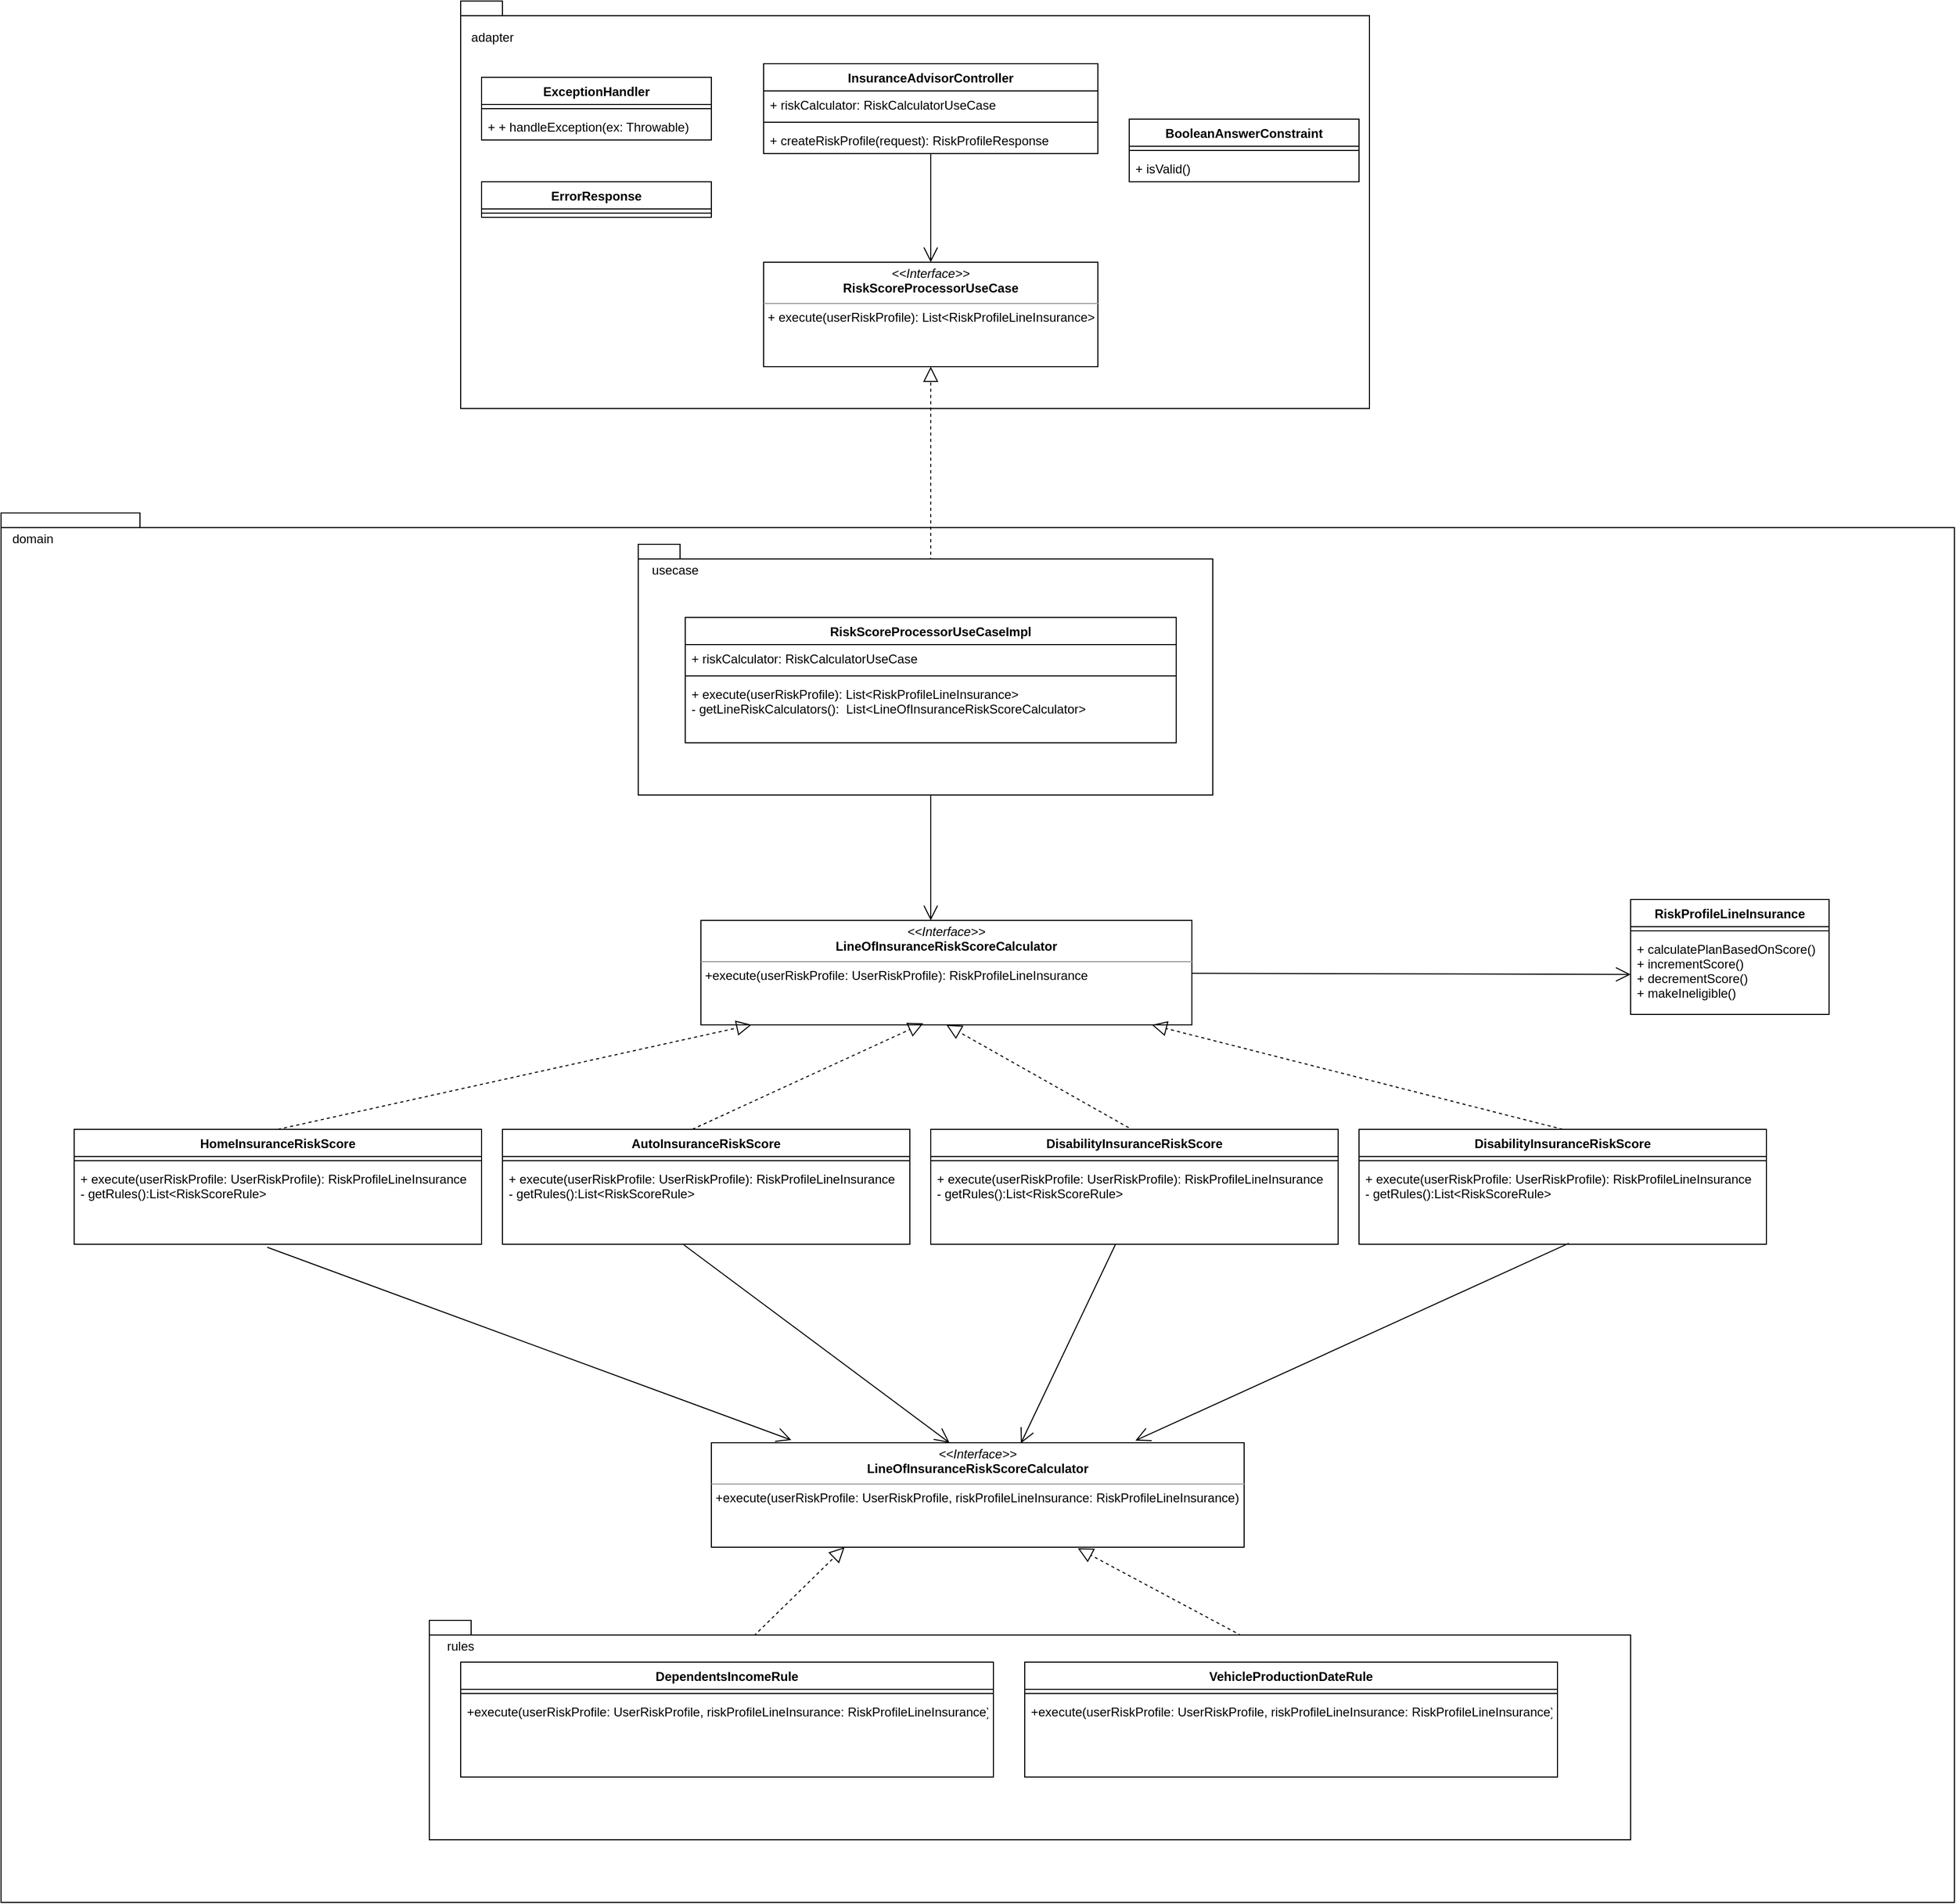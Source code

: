 <mxfile version="20.2.0" type="github">
  <diagram id="SVKXSChUIAAmM2R3LEYZ" name="Page-1">
    <mxGraphModel dx="3297" dy="2129" grid="1" gridSize="10" guides="1" tooltips="1" connect="1" arrows="1" fold="1" page="1" pageScale="1" pageWidth="850" pageHeight="1100" math="0" shadow="0">
      <root>
        <mxCell id="0" />
        <mxCell id="1" parent="0" />
        <mxCell id="6InDdCLGvUVwwbw9M51u-63" value="" style="group" parent="1" connectable="0" vertex="1">
          <mxGeometry x="-70" y="-20" width="870" height="390" as="geometry" />
        </mxCell>
        <mxCell id="6InDdCLGvUVwwbw9M51u-48" value="" style="shape=folder;fontStyle=1;spacingTop=10;tabWidth=40;tabHeight=14;tabPosition=left;html=1;" parent="6InDdCLGvUVwwbw9M51u-63" vertex="1">
          <mxGeometry width="870" height="390" as="geometry" />
        </mxCell>
        <mxCell id="6InDdCLGvUVwwbw9M51u-49" value="adapter" style="text;html=1;align=center;verticalAlign=middle;resizable=0;points=[];autosize=1;strokeColor=none;fillColor=none;" parent="6InDdCLGvUVwwbw9M51u-63" vertex="1">
          <mxGeometry y="20" width="60" height="30" as="geometry" />
        </mxCell>
        <mxCell id="dkyOJv_qx5CS_OgZHiO7-1" value="InsuranceAdvisorController" style="swimlane;fontStyle=1;align=center;verticalAlign=top;childLayout=stackLayout;horizontal=1;startSize=26;horizontalStack=0;resizeParent=1;resizeParentMax=0;resizeLast=0;collapsible=1;marginBottom=0;" parent="6InDdCLGvUVwwbw9M51u-63" vertex="1">
          <mxGeometry x="290" y="60" width="320" height="86" as="geometry">
            <mxRectangle x="220" y="40" width="200" height="30" as="alternateBounds" />
          </mxGeometry>
        </mxCell>
        <mxCell id="dkyOJv_qx5CS_OgZHiO7-2" value="+ riskCalculator: RiskCalculatorUseCase" style="text;strokeColor=none;fillColor=none;align=left;verticalAlign=top;spacingLeft=4;spacingRight=4;overflow=hidden;rotatable=0;points=[[0,0.5],[1,0.5]];portConstraint=eastwest;" parent="dkyOJv_qx5CS_OgZHiO7-1" vertex="1">
          <mxGeometry y="26" width="320" height="26" as="geometry" />
        </mxCell>
        <mxCell id="dkyOJv_qx5CS_OgZHiO7-3" value="" style="line;strokeWidth=1;fillColor=none;align=left;verticalAlign=middle;spacingTop=-1;spacingLeft=3;spacingRight=3;rotatable=0;labelPosition=right;points=[];portConstraint=eastwest;" parent="dkyOJv_qx5CS_OgZHiO7-1" vertex="1">
          <mxGeometry y="52" width="320" height="8" as="geometry" />
        </mxCell>
        <mxCell id="dkyOJv_qx5CS_OgZHiO7-4" value="+ createRiskProfile(request): RiskProfileResponse" style="text;strokeColor=none;fillColor=none;align=left;verticalAlign=top;spacingLeft=4;spacingRight=4;overflow=hidden;rotatable=0;points=[[0,0.5],[1,0.5]];portConstraint=eastwest;" parent="dkyOJv_qx5CS_OgZHiO7-1" vertex="1">
          <mxGeometry y="60" width="320" height="26" as="geometry" />
        </mxCell>
        <mxCell id="dkyOJv_qx5CS_OgZHiO7-5" value="" style="endArrow=open;endFill=1;endSize=12;html=1;rounded=0;entryX=0.5;entryY=0;entryDx=0;entryDy=0;" parent="6InDdCLGvUVwwbw9M51u-63" source="dkyOJv_qx5CS_OgZHiO7-4" target="dkyOJv_qx5CS_OgZHiO7-10" edge="1">
          <mxGeometry width="160" relative="1" as="geometry">
            <mxPoint x="270" y="260" as="sourcePoint" />
            <mxPoint x="450" y="250" as="targetPoint" />
          </mxGeometry>
        </mxCell>
        <mxCell id="dkyOJv_qx5CS_OgZHiO7-10" value="&lt;p style=&quot;margin:0px;margin-top:4px;text-align:center;&quot;&gt;&lt;i&gt;&amp;lt;&amp;lt;Interface&amp;gt;&amp;gt;&lt;/i&gt;&lt;br&gt;&lt;b&gt;RiskScoreProcessorUseCase&lt;/b&gt;&lt;br&gt;&lt;/p&gt;&lt;hr size=&quot;1&quot;&gt;&lt;p style=&quot;margin:0px;margin-left:4px;&quot;&gt;&lt;/p&gt;&lt;p style=&quot;margin:0px;margin-left:4px;&quot;&gt;+ execute(userRiskProfile): List&amp;lt;RiskProfileLineInsurance&amp;gt;&lt;br&gt;&lt;br&gt;&lt;/p&gt;" style="verticalAlign=top;align=left;overflow=fill;fontSize=12;fontFamily=Helvetica;html=1;" parent="6InDdCLGvUVwwbw9M51u-63" vertex="1">
          <mxGeometry x="290" y="250" width="320" height="100" as="geometry" />
        </mxCell>
        <mxCell id="6InDdCLGvUVwwbw9M51u-52" value="ExceptionHandler" style="swimlane;fontStyle=1;align=center;verticalAlign=top;childLayout=stackLayout;horizontal=1;startSize=26;horizontalStack=0;resizeParent=1;resizeParentMax=0;resizeLast=0;collapsible=1;marginBottom=0;" parent="6InDdCLGvUVwwbw9M51u-63" vertex="1">
          <mxGeometry x="20" y="73" width="220" height="60" as="geometry">
            <mxRectangle x="220" y="40" width="200" height="30" as="alternateBounds" />
          </mxGeometry>
        </mxCell>
        <mxCell id="6InDdCLGvUVwwbw9M51u-54" value="" style="line;strokeWidth=1;fillColor=none;align=left;verticalAlign=middle;spacingTop=-1;spacingLeft=3;spacingRight=3;rotatable=0;labelPosition=right;points=[];portConstraint=eastwest;" parent="6InDdCLGvUVwwbw9M51u-52" vertex="1">
          <mxGeometry y="26" width="220" height="8" as="geometry" />
        </mxCell>
        <mxCell id="6InDdCLGvUVwwbw9M51u-55" value="+ + handleException(ex: Throwable)" style="text;strokeColor=none;fillColor=none;align=left;verticalAlign=top;spacingLeft=4;spacingRight=4;overflow=hidden;rotatable=0;points=[[0,0.5],[1,0.5]];portConstraint=eastwest;" parent="6InDdCLGvUVwwbw9M51u-52" vertex="1">
          <mxGeometry y="34" width="220" height="26" as="geometry" />
        </mxCell>
        <mxCell id="6InDdCLGvUVwwbw9M51u-56" value="ErrorResponse" style="swimlane;fontStyle=1;align=center;verticalAlign=top;childLayout=stackLayout;horizontal=1;startSize=26;horizontalStack=0;resizeParent=1;resizeParentMax=0;resizeLast=0;collapsible=1;marginBottom=0;" parent="6InDdCLGvUVwwbw9M51u-63" vertex="1">
          <mxGeometry x="20" y="173" width="220" height="34" as="geometry">
            <mxRectangle x="220" y="40" width="200" height="30" as="alternateBounds" />
          </mxGeometry>
        </mxCell>
        <mxCell id="6InDdCLGvUVwwbw9M51u-57" value="" style="line;strokeWidth=1;fillColor=none;align=left;verticalAlign=middle;spacingTop=-1;spacingLeft=3;spacingRight=3;rotatable=0;labelPosition=right;points=[];portConstraint=eastwest;" parent="6InDdCLGvUVwwbw9M51u-56" vertex="1">
          <mxGeometry y="26" width="220" height="8" as="geometry" />
        </mxCell>
        <mxCell id="6InDdCLGvUVwwbw9M51u-59" value="BooleanAnswerConstraint" style="swimlane;fontStyle=1;align=center;verticalAlign=top;childLayout=stackLayout;horizontal=1;startSize=26;horizontalStack=0;resizeParent=1;resizeParentMax=0;resizeLast=0;collapsible=1;marginBottom=0;" parent="6InDdCLGvUVwwbw9M51u-63" vertex="1">
          <mxGeometry x="640" y="113" width="220" height="60" as="geometry">
            <mxRectangle x="220" y="40" width="200" height="30" as="alternateBounds" />
          </mxGeometry>
        </mxCell>
        <mxCell id="6InDdCLGvUVwwbw9M51u-60" value="" style="line;strokeWidth=1;fillColor=none;align=left;verticalAlign=middle;spacingTop=-1;spacingLeft=3;spacingRight=3;rotatable=0;labelPosition=right;points=[];portConstraint=eastwest;" parent="6InDdCLGvUVwwbw9M51u-59" vertex="1">
          <mxGeometry y="26" width="220" height="8" as="geometry" />
        </mxCell>
        <mxCell id="6InDdCLGvUVwwbw9M51u-61" value="+ isValid()" style="text;strokeColor=none;fillColor=none;align=left;verticalAlign=top;spacingLeft=4;spacingRight=4;overflow=hidden;rotatable=0;points=[[0,0.5],[1,0.5]];portConstraint=eastwest;" parent="6InDdCLGvUVwwbw9M51u-59" vertex="1">
          <mxGeometry y="34" width="220" height="26" as="geometry" />
        </mxCell>
        <mxCell id="6InDdCLGvUVwwbw9M51u-86" value="" style="shape=folder;fontStyle=1;spacingTop=10;tabWidth=40;tabHeight=14;tabPosition=left;html=1;" parent="1" vertex="1">
          <mxGeometry x="-510" y="470" width="1870" height="1330" as="geometry" />
        </mxCell>
        <mxCell id="6InDdCLGvUVwwbw9M51u-9" value="" style="endArrow=open;endFill=1;endSize=12;html=1;rounded=0;" parent="1" source="6InDdCLGvUVwwbw9M51u-7" edge="1">
          <mxGeometry width="160" relative="1" as="geometry">
            <mxPoint x="340" y="820" as="sourcePoint" />
            <mxPoint x="380" y="860" as="targetPoint" />
          </mxGeometry>
        </mxCell>
        <mxCell id="6InDdCLGvUVwwbw9M51u-10" value="&lt;p style=&quot;margin:0px;margin-top:4px;text-align:center;&quot;&gt;&lt;i&gt;&amp;lt;&amp;lt;Interface&amp;gt;&amp;gt;&lt;/i&gt;&lt;br&gt;&lt;b&gt;LineOfInsuranceRiskScoreCalculator&lt;/b&gt;&lt;br&gt;&lt;/p&gt;&lt;hr size=&quot;1&quot;&gt;&lt;p style=&quot;margin:0px;margin-left:4px;&quot;&gt;&lt;/p&gt;&lt;p style=&quot;margin:0px;margin-left:4px;&quot;&gt;+execute(userRiskProfile: UserRiskProfile): RiskProfileLineInsurance&lt;/p&gt;" style="verticalAlign=top;align=left;overflow=fill;fontSize=12;fontFamily=Helvetica;html=1;" parent="1" vertex="1">
          <mxGeometry x="160" y="860" width="470" height="100" as="geometry" />
        </mxCell>
        <mxCell id="6InDdCLGvUVwwbw9M51u-11" value="" style="endArrow=block;dashed=1;endFill=0;endSize=12;html=1;rounded=0;entryX=0.453;entryY=0.985;entryDx=0;entryDy=0;entryPerimeter=0;exitX=0.466;exitY=0;exitDx=0;exitDy=0;exitPerimeter=0;" parent="1" source="6InDdCLGvUVwwbw9M51u-12" target="6InDdCLGvUVwwbw9M51u-10" edge="1">
          <mxGeometry width="160" relative="1" as="geometry">
            <mxPoint x="120" y="1110" as="sourcePoint" />
            <mxPoint x="280" y="1110" as="targetPoint" />
          </mxGeometry>
        </mxCell>
        <mxCell id="6InDdCLGvUVwwbw9M51u-12" value="AutoInsuranceRiskScore" style="swimlane;fontStyle=1;align=center;verticalAlign=top;childLayout=stackLayout;horizontal=1;startSize=26;horizontalStack=0;resizeParent=1;resizeParentMax=0;resizeLast=0;collapsible=1;marginBottom=0;" parent="1" vertex="1">
          <mxGeometry x="-30" y="1060" width="390" height="110" as="geometry">
            <mxRectangle x="220" y="40" width="200" height="30" as="alternateBounds" />
          </mxGeometry>
        </mxCell>
        <mxCell id="6InDdCLGvUVwwbw9M51u-14" value="" style="line;strokeWidth=1;fillColor=none;align=left;verticalAlign=middle;spacingTop=-1;spacingLeft=3;spacingRight=3;rotatable=0;labelPosition=right;points=[];portConstraint=eastwest;" parent="6InDdCLGvUVwwbw9M51u-12" vertex="1">
          <mxGeometry y="26" width="390" height="8" as="geometry" />
        </mxCell>
        <mxCell id="6InDdCLGvUVwwbw9M51u-15" value="+ execute(userRiskProfile: UserRiskProfile): RiskProfileLineInsurance&#xa;- getRules():List&lt;RiskScoreRule&gt;" style="text;strokeColor=none;fillColor=none;align=left;verticalAlign=top;spacingLeft=4;spacingRight=4;overflow=hidden;rotatable=0;points=[[0,0.5],[1,0.5]];portConstraint=eastwest;" parent="6InDdCLGvUVwwbw9M51u-12" vertex="1">
          <mxGeometry y="34" width="390" height="76" as="geometry" />
        </mxCell>
        <mxCell id="6InDdCLGvUVwwbw9M51u-16" value="DisabilityInsuranceRiskScore" style="swimlane;fontStyle=1;align=center;verticalAlign=top;childLayout=stackLayout;horizontal=1;startSize=26;horizontalStack=0;resizeParent=1;resizeParentMax=0;resizeLast=0;collapsible=1;marginBottom=0;" parent="1" vertex="1">
          <mxGeometry x="380" y="1060" width="390" height="110" as="geometry">
            <mxRectangle x="220" y="40" width="200" height="30" as="alternateBounds" />
          </mxGeometry>
        </mxCell>
        <mxCell id="6InDdCLGvUVwwbw9M51u-17" value="" style="line;strokeWidth=1;fillColor=none;align=left;verticalAlign=middle;spacingTop=-1;spacingLeft=3;spacingRight=3;rotatable=0;labelPosition=right;points=[];portConstraint=eastwest;" parent="6InDdCLGvUVwwbw9M51u-16" vertex="1">
          <mxGeometry y="26" width="390" height="8" as="geometry" />
        </mxCell>
        <mxCell id="6InDdCLGvUVwwbw9M51u-18" value="+ execute(userRiskProfile: UserRiskProfile): RiskProfileLineInsurance&#xa;- getRules():List&lt;RiskScoreRule&gt;" style="text;strokeColor=none;fillColor=none;align=left;verticalAlign=top;spacingLeft=4;spacingRight=4;overflow=hidden;rotatable=0;points=[[0,0.5],[1,0.5]];portConstraint=eastwest;" parent="6InDdCLGvUVwwbw9M51u-16" vertex="1">
          <mxGeometry y="34" width="390" height="76" as="geometry" />
        </mxCell>
        <mxCell id="6InDdCLGvUVwwbw9M51u-19" value="" style="endArrow=block;dashed=1;endFill=0;endSize=12;html=1;rounded=0;entryX=0.5;entryY=1;entryDx=0;entryDy=0;exitX=0.486;exitY=-0.014;exitDx=0;exitDy=0;exitPerimeter=0;" parent="1" source="6InDdCLGvUVwwbw9M51u-16" target="6InDdCLGvUVwwbw9M51u-10" edge="1">
          <mxGeometry width="160" relative="1" as="geometry">
            <mxPoint x="161.74" y="1070" as="sourcePoint" />
            <mxPoint x="224.05" y="970.7" as="targetPoint" />
          </mxGeometry>
        </mxCell>
        <mxCell id="6InDdCLGvUVwwbw9M51u-20" value="HomeInsuranceRiskScore" style="swimlane;fontStyle=1;align=center;verticalAlign=top;childLayout=stackLayout;horizontal=1;startSize=26;horizontalStack=0;resizeParent=1;resizeParentMax=0;resizeLast=0;collapsible=1;marginBottom=0;" parent="1" vertex="1">
          <mxGeometry x="-440" y="1060" width="390" height="110" as="geometry">
            <mxRectangle x="220" y="40" width="200" height="30" as="alternateBounds" />
          </mxGeometry>
        </mxCell>
        <mxCell id="6InDdCLGvUVwwbw9M51u-21" value="" style="line;strokeWidth=1;fillColor=none;align=left;verticalAlign=middle;spacingTop=-1;spacingLeft=3;spacingRight=3;rotatable=0;labelPosition=right;points=[];portConstraint=eastwest;" parent="6InDdCLGvUVwwbw9M51u-20" vertex="1">
          <mxGeometry y="26" width="390" height="8" as="geometry" />
        </mxCell>
        <mxCell id="6InDdCLGvUVwwbw9M51u-22" value="+ execute(userRiskProfile: UserRiskProfile): RiskProfileLineInsurance&#xa;- getRules():List&lt;RiskScoreRule&gt;" style="text;strokeColor=none;fillColor=none;align=left;verticalAlign=top;spacingLeft=4;spacingRight=4;overflow=hidden;rotatable=0;points=[[0,0.5],[1,0.5]];portConstraint=eastwest;" parent="6InDdCLGvUVwwbw9M51u-20" vertex="1">
          <mxGeometry y="34" width="390" height="76" as="geometry" />
        </mxCell>
        <mxCell id="6InDdCLGvUVwwbw9M51u-23" value="" style="endArrow=block;dashed=1;endFill=0;endSize=12;html=1;rounded=0;entryX=0.103;entryY=0.999;entryDx=0;entryDy=0;entryPerimeter=0;exitX=0.5;exitY=0;exitDx=0;exitDy=0;" parent="1" source="6InDdCLGvUVwwbw9M51u-20" target="6InDdCLGvUVwwbw9M51u-10" edge="1">
          <mxGeometry width="160" relative="1" as="geometry">
            <mxPoint x="161.74" y="1070" as="sourcePoint" />
            <mxPoint x="382.91" y="968.5" as="targetPoint" />
          </mxGeometry>
        </mxCell>
        <mxCell id="6InDdCLGvUVwwbw9M51u-24" value="DisabilityInsuranceRiskScore" style="swimlane;fontStyle=1;align=center;verticalAlign=top;childLayout=stackLayout;horizontal=1;startSize=26;horizontalStack=0;resizeParent=1;resizeParentMax=0;resizeLast=0;collapsible=1;marginBottom=0;" parent="1" vertex="1">
          <mxGeometry x="790" y="1060" width="390" height="110" as="geometry">
            <mxRectangle x="220" y="40" width="200" height="30" as="alternateBounds" />
          </mxGeometry>
        </mxCell>
        <mxCell id="6InDdCLGvUVwwbw9M51u-25" value="" style="line;strokeWidth=1;fillColor=none;align=left;verticalAlign=middle;spacingTop=-1;spacingLeft=3;spacingRight=3;rotatable=0;labelPosition=right;points=[];portConstraint=eastwest;" parent="6InDdCLGvUVwwbw9M51u-24" vertex="1">
          <mxGeometry y="26" width="390" height="8" as="geometry" />
        </mxCell>
        <mxCell id="6InDdCLGvUVwwbw9M51u-26" value="+ execute(userRiskProfile: UserRiskProfile): RiskProfileLineInsurance&#xa;- getRules():List&lt;RiskScoreRule&gt;" style="text;strokeColor=none;fillColor=none;align=left;verticalAlign=top;spacingLeft=4;spacingRight=4;overflow=hidden;rotatable=0;points=[[0,0.5],[1,0.5]];portConstraint=eastwest;" parent="6InDdCLGvUVwwbw9M51u-24" vertex="1">
          <mxGeometry y="34" width="390" height="76" as="geometry" />
        </mxCell>
        <mxCell id="6InDdCLGvUVwwbw9M51u-27" value="" style="endArrow=block;dashed=1;endFill=0;endSize=12;html=1;rounded=0;exitX=0.5;exitY=0;exitDx=0;exitDy=0;" parent="1" source="6InDdCLGvUVwwbw9M51u-24" target="6InDdCLGvUVwwbw9M51u-10" edge="1">
          <mxGeometry width="160" relative="1" as="geometry">
            <mxPoint x="579.54" y="1068.46" as="sourcePoint" />
            <mxPoint x="405" y="970" as="targetPoint" />
          </mxGeometry>
        </mxCell>
        <mxCell id="6InDdCLGvUVwwbw9M51u-31" value="" style="endArrow=open;endFill=1;endSize=12;html=1;rounded=0;exitX=0.474;exitY=1.038;exitDx=0;exitDy=0;exitPerimeter=0;entryX=0.15;entryY=-0.026;entryDx=0;entryDy=0;entryPerimeter=0;" parent="1" source="6InDdCLGvUVwwbw9M51u-22" target="6InDdCLGvUVwwbw9M51u-35" edge="1">
          <mxGeometry width="160" relative="1" as="geometry">
            <mxPoint x="-90" y="1290" as="sourcePoint" />
            <mxPoint x="269.786" y="1360" as="targetPoint" />
          </mxGeometry>
        </mxCell>
        <mxCell id="6InDdCLGvUVwwbw9M51u-32" value="" style="endArrow=open;endFill=1;endSize=12;html=1;rounded=0;entryX=0.447;entryY=0;entryDx=0;entryDy=0;exitX=0.445;exitY=1.007;exitDx=0;exitDy=0;exitPerimeter=0;entryPerimeter=0;" parent="1" source="6InDdCLGvUVwwbw9M51u-15" target="6InDdCLGvUVwwbw9M51u-35" edge="1">
          <mxGeometry width="160" relative="1" as="geometry">
            <mxPoint x="-245.14" y="1182.888" as="sourcePoint" />
            <mxPoint x="400.82" y="1359.072" as="targetPoint" />
          </mxGeometry>
        </mxCell>
        <mxCell id="6InDdCLGvUVwwbw9M51u-33" value="" style="endArrow=open;endFill=1;endSize=12;html=1;rounded=0;entryX=0.581;entryY=0.005;entryDx=0;entryDy=0;entryPerimeter=0;" parent="1" source="6InDdCLGvUVwwbw9M51u-18" target="6InDdCLGvUVwwbw9M51u-35" edge="1">
          <mxGeometry width="160" relative="1" as="geometry">
            <mxPoint x="153.55" y="1180.532" as="sourcePoint" />
            <mxPoint x="461.399" y="1360" as="targetPoint" />
          </mxGeometry>
        </mxCell>
        <mxCell id="6InDdCLGvUVwwbw9M51u-34" value="" style="endArrow=open;endFill=1;endSize=12;html=1;rounded=0;exitX=0.515;exitY=0.988;exitDx=0;exitDy=0;exitPerimeter=0;entryX=0.796;entryY=-0.021;entryDx=0;entryDy=0;entryPerimeter=0;" parent="1" source="6InDdCLGvUVwwbw9M51u-26" target="6InDdCLGvUVwwbw9M51u-35" edge="1">
          <mxGeometry width="160" relative="1" as="geometry">
            <mxPoint x="163.55" y="1190.532" as="sourcePoint" />
            <mxPoint x="562.603" y="1360" as="targetPoint" />
          </mxGeometry>
        </mxCell>
        <mxCell id="6InDdCLGvUVwwbw9M51u-35" value="&lt;p style=&quot;margin:0px;margin-top:4px;text-align:center;&quot;&gt;&lt;i&gt;&amp;lt;&amp;lt;Interface&amp;gt;&amp;gt;&lt;/i&gt;&lt;br&gt;&lt;b&gt;LineOfInsuranceRiskScoreCalculator&lt;/b&gt;&lt;br&gt;&lt;/p&gt;&lt;hr size=&quot;1&quot;&gt;&lt;p style=&quot;margin:0px;margin-left:4px;&quot;&gt;&lt;/p&gt;&lt;p style=&quot;margin:0px;margin-left:4px;&quot;&gt;+execute(userRiskProfile: UserRiskProfile, riskProfileLineInsurance: RiskProfileLineInsurance)&lt;/p&gt;" style="verticalAlign=top;align=left;overflow=fill;fontSize=12;fontFamily=Helvetica;html=1;" parent="1" vertex="1">
          <mxGeometry x="170" y="1360" width="510" height="100" as="geometry" />
        </mxCell>
        <mxCell id="6InDdCLGvUVwwbw9M51u-39" value="" style="endArrow=block;dashed=1;endFill=0;endSize=12;html=1;rounded=0;entryX=0.25;entryY=1;entryDx=0;entryDy=0;exitX=0.5;exitY=0;exitDx=0;exitDy=0;" parent="1" source="6InDdCLGvUVwwbw9M51u-36" target="6InDdCLGvUVwwbw9M51u-35" edge="1">
          <mxGeometry width="160" relative="1" as="geometry">
            <mxPoint x="161.74" y="1070" as="sourcePoint" />
            <mxPoint x="382.91" y="968.5" as="targetPoint" />
          </mxGeometry>
        </mxCell>
        <mxCell id="6InDdCLGvUVwwbw9M51u-43" value="" style="endArrow=block;dashed=1;endFill=0;endSize=12;html=1;rounded=0;entryX=0.688;entryY=1.01;entryDx=0;entryDy=0;exitX=0.5;exitY=0;exitDx=0;exitDy=0;entryPerimeter=0;" parent="1" source="6InDdCLGvUVwwbw9M51u-40" target="6InDdCLGvUVwwbw9M51u-35" edge="1">
          <mxGeometry width="160" relative="1" as="geometry">
            <mxPoint x="195" y="1580" as="sourcePoint" />
            <mxPoint x="307.5" y="1470" as="targetPoint" />
          </mxGeometry>
        </mxCell>
        <mxCell id="6InDdCLGvUVwwbw9M51u-44" value="RiskProfileLineInsurance" style="swimlane;fontStyle=1;align=center;verticalAlign=top;childLayout=stackLayout;horizontal=1;startSize=26;horizontalStack=0;resizeParent=1;resizeParentMax=0;resizeLast=0;collapsible=1;marginBottom=0;" parent="1" vertex="1">
          <mxGeometry x="1050" y="840" width="190" height="110" as="geometry">
            <mxRectangle x="220" y="40" width="200" height="30" as="alternateBounds" />
          </mxGeometry>
        </mxCell>
        <mxCell id="6InDdCLGvUVwwbw9M51u-45" value="" style="line;strokeWidth=1;fillColor=none;align=left;verticalAlign=middle;spacingTop=-1;spacingLeft=3;spacingRight=3;rotatable=0;labelPosition=right;points=[];portConstraint=eastwest;" parent="6InDdCLGvUVwwbw9M51u-44" vertex="1">
          <mxGeometry y="26" width="190" height="8" as="geometry" />
        </mxCell>
        <mxCell id="6InDdCLGvUVwwbw9M51u-46" value="+ calculatePlanBasedOnScore()&#xa;+ incrementScore()&#xa;+ decrementScore()&#xa;+ makeIneligible()" style="text;strokeColor=none;fillColor=none;align=left;verticalAlign=top;spacingLeft=4;spacingRight=4;overflow=hidden;rotatable=0;points=[[0,0.5],[1,0.5]];portConstraint=eastwest;" parent="6InDdCLGvUVwwbw9M51u-44" vertex="1">
          <mxGeometry y="34" width="190" height="76" as="geometry" />
        </mxCell>
        <mxCell id="6InDdCLGvUVwwbw9M51u-47" value="" style="endArrow=open;endFill=1;endSize=12;html=1;rounded=0;" parent="1" source="6InDdCLGvUVwwbw9M51u-10" target="6InDdCLGvUVwwbw9M51u-46" edge="1">
          <mxGeometry width="160" relative="1" as="geometry">
            <mxPoint x="680" y="870" as="sourcePoint" />
            <mxPoint x="840" y="870" as="targetPoint" />
          </mxGeometry>
        </mxCell>
        <mxCell id="6InDdCLGvUVwwbw9M51u-89" value="domain" style="text;html=1;align=center;verticalAlign=middle;resizable=0;points=[];autosize=1;strokeColor=none;fillColor=none;" parent="1" vertex="1">
          <mxGeometry x="-510" y="480" width="60" height="30" as="geometry" />
        </mxCell>
        <mxCell id="6InDdCLGvUVwwbw9M51u-2" value="" style="endArrow=block;dashed=1;endFill=0;endSize=12;html=1;rounded=0;entryX=0.5;entryY=1;entryDx=0;entryDy=0;exitX=0.5;exitY=0;exitDx=0;exitDy=0;" parent="1" source="6InDdCLGvUVwwbw9M51u-4" target="dkyOJv_qx5CS_OgZHiO7-10" edge="1">
          <mxGeometry width="160" relative="1" as="geometry">
            <mxPoint x="380" y="430" as="sourcePoint" />
            <mxPoint x="370" y="420" as="targetPoint" />
          </mxGeometry>
        </mxCell>
        <mxCell id="6InDdCLGvUVwwbw9M51u-93" value="" style="shape=folder;fontStyle=1;spacingTop=10;tabWidth=40;tabHeight=14;tabPosition=left;html=1;" parent="1" vertex="1">
          <mxGeometry x="100" y="500" width="550" height="240" as="geometry" />
        </mxCell>
        <mxCell id="6InDdCLGvUVwwbw9M51u-4" value="RiskScoreProcessorUseCaseImpl" style="swimlane;fontStyle=1;align=center;verticalAlign=top;childLayout=stackLayout;horizontal=1;startSize=26;horizontalStack=0;resizeParent=1;resizeParentMax=0;resizeLast=0;collapsible=1;marginBottom=0;" parent="1" vertex="1">
          <mxGeometry x="145" y="570" width="470" height="120" as="geometry">
            <mxRectangle x="220" y="40" width="200" height="30" as="alternateBounds" />
          </mxGeometry>
        </mxCell>
        <mxCell id="6InDdCLGvUVwwbw9M51u-5" value="+ riskCalculator: RiskCalculatorUseCase" style="text;strokeColor=none;fillColor=none;align=left;verticalAlign=top;spacingLeft=4;spacingRight=4;overflow=hidden;rotatable=0;points=[[0,0.5],[1,0.5]];portConstraint=eastwest;" parent="6InDdCLGvUVwwbw9M51u-4" vertex="1">
          <mxGeometry y="26" width="470" height="26" as="geometry" />
        </mxCell>
        <mxCell id="6InDdCLGvUVwwbw9M51u-6" value="" style="line;strokeWidth=1;fillColor=none;align=left;verticalAlign=middle;spacingTop=-1;spacingLeft=3;spacingRight=3;rotatable=0;labelPosition=right;points=[];portConstraint=eastwest;" parent="6InDdCLGvUVwwbw9M51u-4" vertex="1">
          <mxGeometry y="52" width="470" height="8" as="geometry" />
        </mxCell>
        <mxCell id="6InDdCLGvUVwwbw9M51u-7" value="+ execute(userRiskProfile): List&lt;RiskProfileLineInsurance&gt;&#xa;- getLineRiskCalculators():  List&lt;LineOfInsuranceRiskScoreCalculator&gt;" style="text;strokeColor=none;fillColor=none;align=left;verticalAlign=top;spacingLeft=4;spacingRight=4;overflow=hidden;rotatable=0;points=[[0,0.5],[1,0.5]];portConstraint=eastwest;" parent="6InDdCLGvUVwwbw9M51u-4" vertex="1">
          <mxGeometry y="60" width="470" height="60" as="geometry" />
        </mxCell>
        <mxCell id="6InDdCLGvUVwwbw9M51u-95" value="usecase" style="text;html=1;align=center;verticalAlign=middle;resizable=0;points=[];autosize=1;strokeColor=none;fillColor=none;" parent="1" vertex="1">
          <mxGeometry x="100" y="510" width="70" height="30" as="geometry" />
        </mxCell>
        <mxCell id="6InDdCLGvUVwwbw9M51u-96" value="" style="shape=folder;fontStyle=1;spacingTop=10;tabWidth=40;tabHeight=14;tabPosition=left;html=1;" parent="1" vertex="1">
          <mxGeometry x="-100" y="1530" width="1150" height="210" as="geometry" />
        </mxCell>
        <mxCell id="6InDdCLGvUVwwbw9M51u-40" value="VehicleProductionDateRule" style="swimlane;fontStyle=1;align=center;verticalAlign=top;childLayout=stackLayout;horizontal=1;startSize=26;horizontalStack=0;resizeParent=1;resizeParentMax=0;resizeLast=0;collapsible=1;marginBottom=0;" parent="1" vertex="1">
          <mxGeometry x="470" y="1570" width="510" height="110" as="geometry">
            <mxRectangle x="220" y="40" width="200" height="30" as="alternateBounds" />
          </mxGeometry>
        </mxCell>
        <mxCell id="6InDdCLGvUVwwbw9M51u-41" value="" style="line;strokeWidth=1;fillColor=none;align=left;verticalAlign=middle;spacingTop=-1;spacingLeft=3;spacingRight=3;rotatable=0;labelPosition=right;points=[];portConstraint=eastwest;" parent="6InDdCLGvUVwwbw9M51u-40" vertex="1">
          <mxGeometry y="26" width="510" height="8" as="geometry" />
        </mxCell>
        <mxCell id="6InDdCLGvUVwwbw9M51u-42" value="+execute(userRiskProfile: UserRiskProfile, riskProfileLineInsurance: RiskProfileLineInsurance)" style="text;strokeColor=none;fillColor=none;align=left;verticalAlign=top;spacingLeft=4;spacingRight=4;overflow=hidden;rotatable=0;points=[[0,0.5],[1,0.5]];portConstraint=eastwest;" parent="6InDdCLGvUVwwbw9M51u-40" vertex="1">
          <mxGeometry y="34" width="510" height="76" as="geometry" />
        </mxCell>
        <mxCell id="6InDdCLGvUVwwbw9M51u-36" value="DependentsIncomeRule" style="swimlane;fontStyle=1;align=center;verticalAlign=top;childLayout=stackLayout;horizontal=1;startSize=26;horizontalStack=0;resizeParent=1;resizeParentMax=0;resizeLast=0;collapsible=1;marginBottom=0;" parent="1" vertex="1">
          <mxGeometry x="-70" y="1570" width="510" height="110" as="geometry">
            <mxRectangle x="220" y="40" width="200" height="30" as="alternateBounds" />
          </mxGeometry>
        </mxCell>
        <mxCell id="6InDdCLGvUVwwbw9M51u-37" value="" style="line;strokeWidth=1;fillColor=none;align=left;verticalAlign=middle;spacingTop=-1;spacingLeft=3;spacingRight=3;rotatable=0;labelPosition=right;points=[];portConstraint=eastwest;" parent="6InDdCLGvUVwwbw9M51u-36" vertex="1">
          <mxGeometry y="26" width="510" height="8" as="geometry" />
        </mxCell>
        <mxCell id="6InDdCLGvUVwwbw9M51u-38" value="+execute(userRiskProfile: UserRiskProfile, riskProfileLineInsurance: RiskProfileLineInsurance)" style="text;strokeColor=none;fillColor=none;align=left;verticalAlign=top;spacingLeft=4;spacingRight=4;overflow=hidden;rotatable=0;points=[[0,0.5],[1,0.5]];portConstraint=eastwest;" parent="6InDdCLGvUVwwbw9M51u-36" vertex="1">
          <mxGeometry y="34" width="510" height="76" as="geometry" />
        </mxCell>
        <mxCell id="6InDdCLGvUVwwbw9M51u-97" value="rules" style="text;html=1;strokeColor=none;fillColor=none;align=center;verticalAlign=middle;whiteSpace=wrap;rounded=0;" parent="1" vertex="1">
          <mxGeometry x="-100" y="1540" width="60" height="30" as="geometry" />
        </mxCell>
      </root>
    </mxGraphModel>
  </diagram>
</mxfile>
